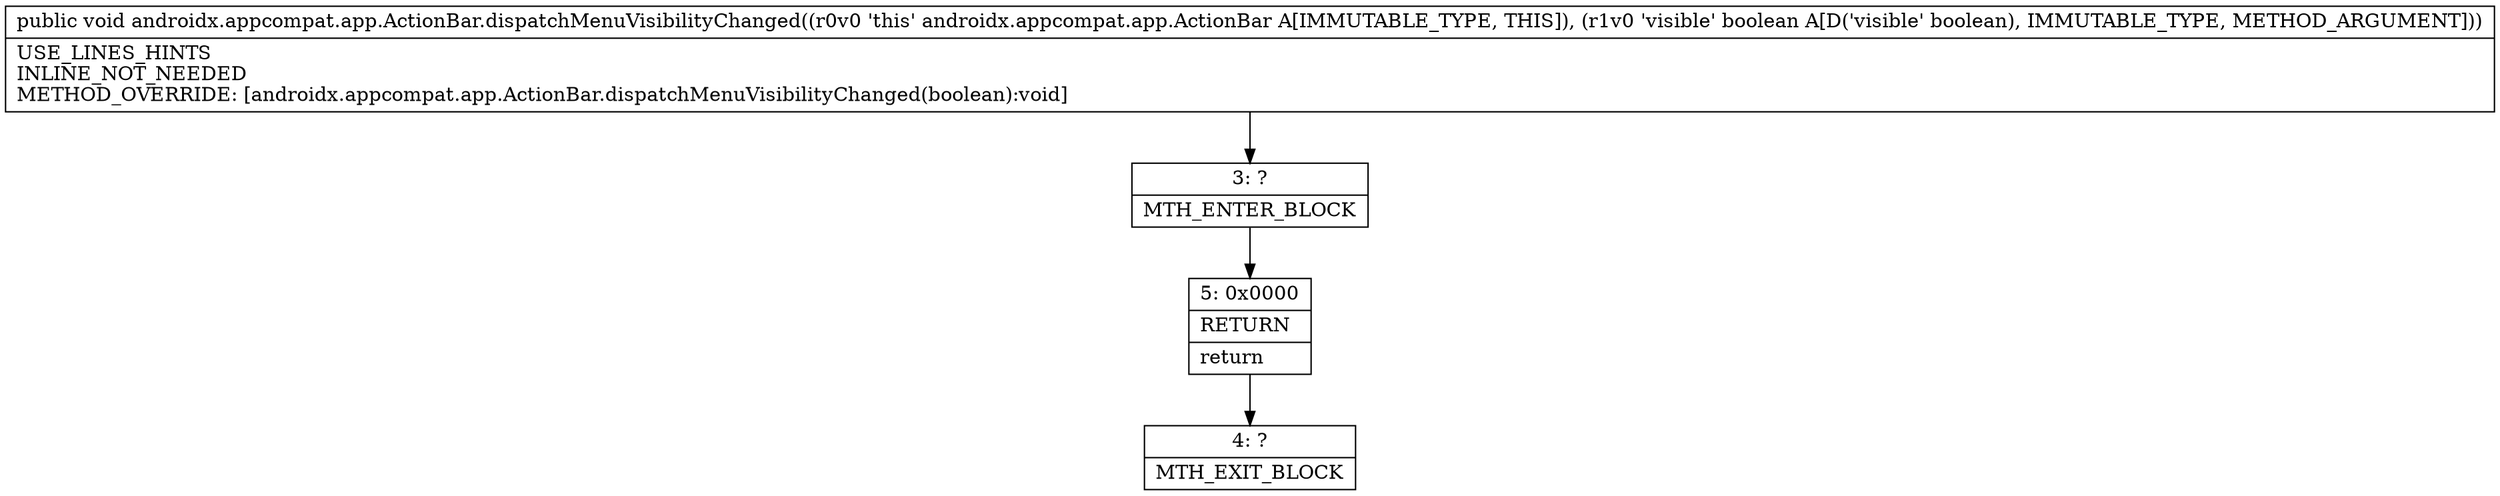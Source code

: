 digraph "CFG forandroidx.appcompat.app.ActionBar.dispatchMenuVisibilityChanged(Z)V" {
Node_3 [shape=record,label="{3\:\ ?|MTH_ENTER_BLOCK\l}"];
Node_5 [shape=record,label="{5\:\ 0x0000|RETURN\l|return\l}"];
Node_4 [shape=record,label="{4\:\ ?|MTH_EXIT_BLOCK\l}"];
MethodNode[shape=record,label="{public void androidx.appcompat.app.ActionBar.dispatchMenuVisibilityChanged((r0v0 'this' androidx.appcompat.app.ActionBar A[IMMUTABLE_TYPE, THIS]), (r1v0 'visible' boolean A[D('visible' boolean), IMMUTABLE_TYPE, METHOD_ARGUMENT]))  | USE_LINES_HINTS\lINLINE_NOT_NEEDED\lMETHOD_OVERRIDE: [androidx.appcompat.app.ActionBar.dispatchMenuVisibilityChanged(boolean):void]\l}"];
MethodNode -> Node_3;Node_3 -> Node_5;
Node_5 -> Node_4;
}

